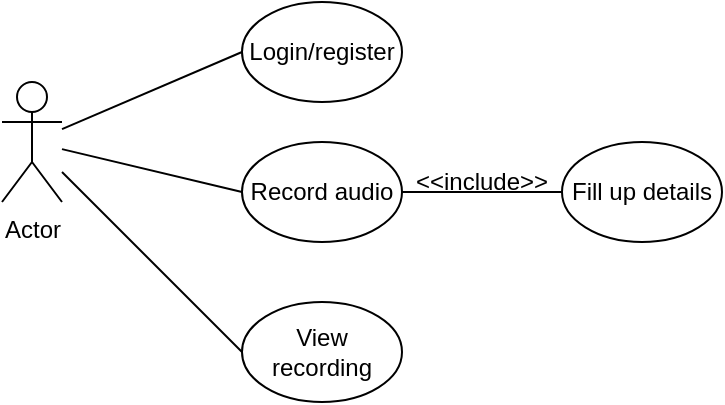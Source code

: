 <mxfile version="14.0.1" type="github">
  <diagram id="C5RBs43oDa-KdzZeNtuy" name="Page-1">
    <mxGraphModel dx="868" dy="450" grid="1" gridSize="10" guides="1" tooltips="1" connect="1" arrows="1" fold="1" page="1" pageScale="1" pageWidth="827" pageHeight="1169" math="0" shadow="0">
      <root>
        <mxCell id="WIyWlLk6GJQsqaUBKTNV-0" />
        <mxCell id="WIyWlLk6GJQsqaUBKTNV-1" parent="WIyWlLk6GJQsqaUBKTNV-0" />
        <mxCell id="i5yhpqyY9H8_3mfMsvZb-0" value="Actor" style="shape=umlActor;verticalLabelPosition=bottom;verticalAlign=top;html=1;outlineConnect=0;" parent="WIyWlLk6GJQsqaUBKTNV-1" vertex="1">
          <mxGeometry x="140" y="160" width="30" height="60" as="geometry" />
        </mxCell>
        <mxCell id="i5yhpqyY9H8_3mfMsvZb-1" value="Login/register" style="ellipse;whiteSpace=wrap;html=1;" parent="WIyWlLk6GJQsqaUBKTNV-1" vertex="1">
          <mxGeometry x="260" y="120" width="80" height="50" as="geometry" />
        </mxCell>
        <mxCell id="i5yhpqyY9H8_3mfMsvZb-2" value="Record audio" style="ellipse;whiteSpace=wrap;html=1;" parent="WIyWlLk6GJQsqaUBKTNV-1" vertex="1">
          <mxGeometry x="260" y="190" width="80" height="50" as="geometry" />
        </mxCell>
        <mxCell id="i5yhpqyY9H8_3mfMsvZb-3" value="Fill up details" style="ellipse;whiteSpace=wrap;html=1;" parent="WIyWlLk6GJQsqaUBKTNV-1" vertex="1">
          <mxGeometry x="420" y="190" width="80" height="50" as="geometry" />
        </mxCell>
        <mxCell id="i5yhpqyY9H8_3mfMsvZb-5" value="View recording" style="ellipse;whiteSpace=wrap;html=1;" parent="WIyWlLk6GJQsqaUBKTNV-1" vertex="1">
          <mxGeometry x="260" y="270" width="80" height="50" as="geometry" />
        </mxCell>
        <mxCell id="i5yhpqyY9H8_3mfMsvZb-7" value="" style="endArrow=none;html=1;exitX=1;exitY=0.5;exitDx=0;exitDy=0;entryX=0;entryY=0.5;entryDx=0;entryDy=0;" parent="WIyWlLk6GJQsqaUBKTNV-1" source="i5yhpqyY9H8_3mfMsvZb-2" target="i5yhpqyY9H8_3mfMsvZb-3" edge="1">
          <mxGeometry width="50" height="50" relative="1" as="geometry">
            <mxPoint x="360" y="240" as="sourcePoint" />
            <mxPoint x="410" y="190" as="targetPoint" />
          </mxGeometry>
        </mxCell>
        <mxCell id="i5yhpqyY9H8_3mfMsvZb-9" value="" style="endArrow=none;html=1;entryX=0;entryY=0.5;entryDx=0;entryDy=0;" parent="WIyWlLk6GJQsqaUBKTNV-1" source="i5yhpqyY9H8_3mfMsvZb-0" target="i5yhpqyY9H8_3mfMsvZb-1" edge="1">
          <mxGeometry width="50" height="50" relative="1" as="geometry">
            <mxPoint x="360" y="235" as="sourcePoint" />
            <mxPoint x="430" y="235" as="targetPoint" />
          </mxGeometry>
        </mxCell>
        <mxCell id="i5yhpqyY9H8_3mfMsvZb-10" value="" style="endArrow=none;html=1;entryX=0;entryY=0.5;entryDx=0;entryDy=0;" parent="WIyWlLk6GJQsqaUBKTNV-1" source="i5yhpqyY9H8_3mfMsvZb-0" target="i5yhpqyY9H8_3mfMsvZb-2" edge="1">
          <mxGeometry width="50" height="50" relative="1" as="geometry">
            <mxPoint x="180" y="193.571" as="sourcePoint" />
            <mxPoint x="270" y="155" as="targetPoint" />
          </mxGeometry>
        </mxCell>
        <mxCell id="i5yhpqyY9H8_3mfMsvZb-11" value="" style="endArrow=none;html=1;entryX=0;entryY=0.5;entryDx=0;entryDy=0;" parent="WIyWlLk6GJQsqaUBKTNV-1" source="i5yhpqyY9H8_3mfMsvZb-0" edge="1">
          <mxGeometry width="50" height="50" relative="1" as="geometry">
            <mxPoint x="190" y="203.571" as="sourcePoint" />
            <mxPoint x="260" y="295" as="targetPoint" />
          </mxGeometry>
        </mxCell>
        <mxCell id="i5yhpqyY9H8_3mfMsvZb-12" value="&amp;lt;&amp;lt;include&amp;gt;&amp;gt;" style="text;html=1;strokeColor=none;fillColor=none;align=center;verticalAlign=middle;whiteSpace=wrap;rounded=0;" parent="WIyWlLk6GJQsqaUBKTNV-1" vertex="1">
          <mxGeometry x="360" y="200" width="40" height="20" as="geometry" />
        </mxCell>
      </root>
    </mxGraphModel>
  </diagram>
</mxfile>
